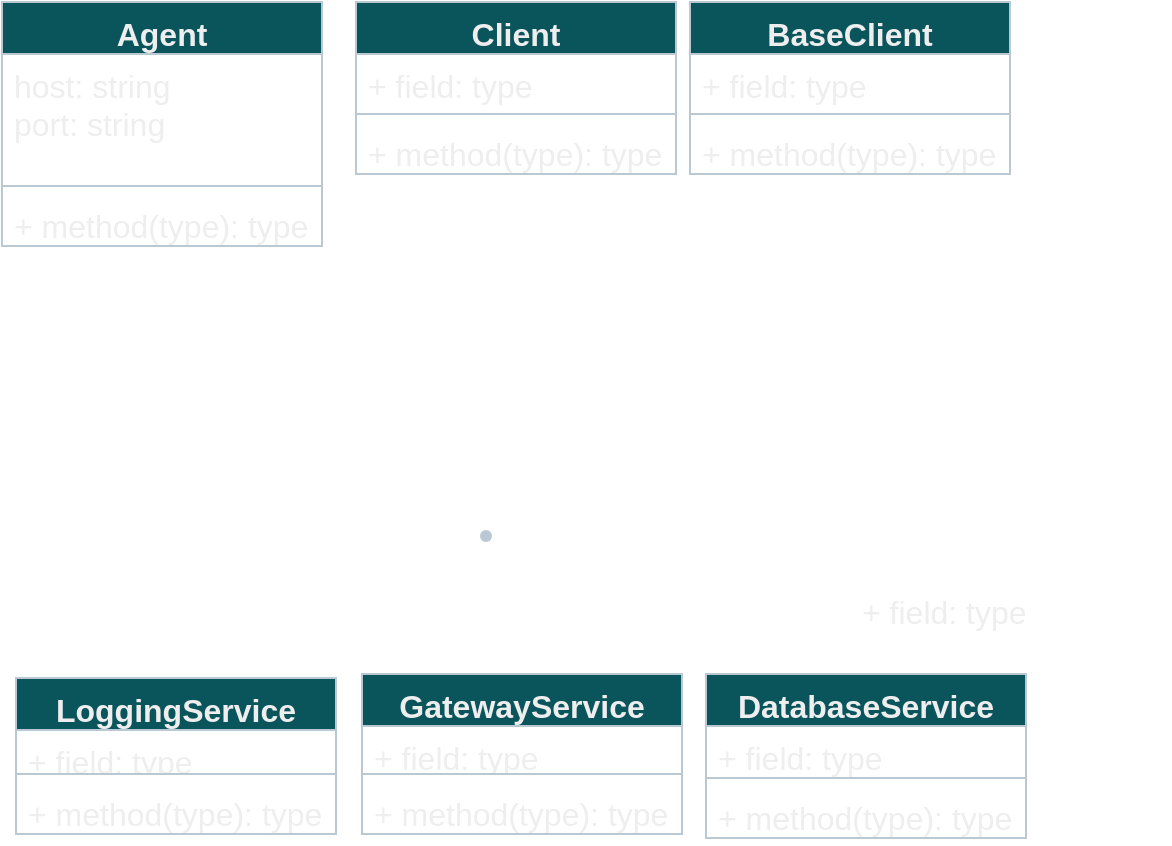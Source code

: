 <mxfile version="20.5.3" type="github">
  <diagram id="Y8VD3bbsFug7fa-G-Edv" name="Page-1">
    <mxGraphModel dx="1000" dy="913" grid="0" gridSize="10" guides="1" tooltips="1" connect="1" arrows="1" fold="1" page="0" pageScale="1" pageWidth="850" pageHeight="1100" math="0" shadow="0">
      <root>
        <mxCell id="0" />
        <mxCell id="1" parent="0" />
        <mxCell id="c3xup34KW6eh66UdVi6g-2" value="" style="shape=waypoint;sketch=0;size=6;pointerEvents=1;points=[];fillColor=none;resizable=0;rotatable=0;perimeter=centerPerimeter;snapToPoint=1;strokeColor=#BAC8D3;fontSize=16;fontColor=#EEEEEE;" parent="1" vertex="1">
          <mxGeometry x="147" y="463" width="40" height="40" as="geometry" />
        </mxCell>
        <mxCell id="c3xup34KW6eh66UdVi6g-5" value="+ field: type" style="text;strokeColor=none;fillColor=none;align=left;verticalAlign=top;spacingLeft=4;spacingRight=4;overflow=hidden;rotatable=0;points=[[0,0.5],[1,0.5]];portConstraint=eastwest;fontSize=16;fontColor=#EEEEEE;" parent="1" vertex="1">
          <mxGeometry x="349" y="505" width="160" height="26" as="geometry" />
        </mxCell>
        <mxCell id="c3xup34KW6eh66UdVi6g-12" value="Agent" style="swimlane;fontStyle=1;align=center;verticalAlign=top;childLayout=stackLayout;horizontal=1;startSize=26;horizontalStack=0;resizeParent=1;resizeParentMax=0;resizeLast=0;collapsible=1;marginBottom=0;strokeColor=#BAC8D3;fontSize=16;fontColor=#EEEEEE;fillColor=#09555B;" parent="1" vertex="1">
          <mxGeometry x="-75" y="216" width="160" height="122" as="geometry" />
        </mxCell>
        <mxCell id="c3xup34KW6eh66UdVi6g-13" value="host: string&#xa;port: string" style="text;strokeColor=none;fillColor=none;align=left;verticalAlign=top;spacingLeft=4;spacingRight=4;overflow=hidden;rotatable=0;points=[[0,0.5],[1,0.5]];portConstraint=eastwest;fontSize=16;fontColor=#EEEEEE;" parent="c3xup34KW6eh66UdVi6g-12" vertex="1">
          <mxGeometry y="26" width="160" height="62" as="geometry" />
        </mxCell>
        <mxCell id="c3xup34KW6eh66UdVi6g-14" value="" style="line;strokeWidth=1;fillColor=none;align=left;verticalAlign=middle;spacingTop=-1;spacingLeft=3;spacingRight=3;rotatable=0;labelPosition=right;points=[];portConstraint=eastwest;strokeColor=inherit;fontSize=16;fontColor=#EEEEEE;" parent="c3xup34KW6eh66UdVi6g-12" vertex="1">
          <mxGeometry y="88" width="160" height="8" as="geometry" />
        </mxCell>
        <mxCell id="c3xup34KW6eh66UdVi6g-15" value="+ method(type): type" style="text;strokeColor=none;fillColor=none;align=left;verticalAlign=top;spacingLeft=4;spacingRight=4;overflow=hidden;rotatable=0;points=[[0,0.5],[1,0.5]];portConstraint=eastwest;fontSize=16;fontColor=#EEEEEE;" parent="c3xup34KW6eh66UdVi6g-12" vertex="1">
          <mxGeometry y="96" width="160" height="26" as="geometry" />
        </mxCell>
        <mxCell id="c3xup34KW6eh66UdVi6g-21" value="Client" style="swimlane;fontStyle=1;align=center;verticalAlign=top;childLayout=stackLayout;horizontal=1;startSize=26;horizontalStack=0;resizeParent=1;resizeParentMax=0;resizeLast=0;collapsible=1;marginBottom=0;strokeColor=#BAC8D3;fontSize=16;fontColor=#EEEEEE;fillColor=#09555B;" parent="1" vertex="1">
          <mxGeometry x="102" y="216" width="160" height="86" as="geometry" />
        </mxCell>
        <mxCell id="c3xup34KW6eh66UdVi6g-22" value="+ field: type" style="text;strokeColor=none;fillColor=none;align=left;verticalAlign=top;spacingLeft=4;spacingRight=4;overflow=hidden;rotatable=0;points=[[0,0.5],[1,0.5]];portConstraint=eastwest;fontSize=16;fontColor=#EEEEEE;" parent="c3xup34KW6eh66UdVi6g-21" vertex="1">
          <mxGeometry y="26" width="160" height="26" as="geometry" />
        </mxCell>
        <mxCell id="c3xup34KW6eh66UdVi6g-23" value="" style="line;strokeWidth=1;fillColor=none;align=left;verticalAlign=middle;spacingTop=-1;spacingLeft=3;spacingRight=3;rotatable=0;labelPosition=right;points=[];portConstraint=eastwest;strokeColor=inherit;fontSize=16;fontColor=#EEEEEE;" parent="c3xup34KW6eh66UdVi6g-21" vertex="1">
          <mxGeometry y="52" width="160" height="8" as="geometry" />
        </mxCell>
        <mxCell id="c3xup34KW6eh66UdVi6g-24" value="+ method(type): type" style="text;strokeColor=none;fillColor=none;align=left;verticalAlign=top;spacingLeft=4;spacingRight=4;overflow=hidden;rotatable=0;points=[[0,0.5],[1,0.5]];portConstraint=eastwest;fontSize=16;fontColor=#EEEEEE;" parent="c3xup34KW6eh66UdVi6g-21" vertex="1">
          <mxGeometry y="60" width="160" height="26" as="geometry" />
        </mxCell>
        <mxCell id="c3xup34KW6eh66UdVi6g-25" value="DatabaseService" style="swimlane;fontStyle=1;align=center;verticalAlign=top;childLayout=stackLayout;horizontal=1;startSize=26;horizontalStack=0;resizeParent=1;resizeParentMax=0;resizeLast=0;collapsible=1;marginBottom=0;strokeColor=#BAC8D3;fontSize=16;fontColor=#EEEEEE;fillColor=#09555B;" parent="1" vertex="1">
          <mxGeometry x="277" y="552" width="160" height="82" as="geometry" />
        </mxCell>
        <mxCell id="c3xup34KW6eh66UdVi6g-26" value="+ field: type" style="text;strokeColor=none;fillColor=none;align=left;verticalAlign=top;spacingLeft=4;spacingRight=4;overflow=hidden;rotatable=0;points=[[0,0.5],[1,0.5]];portConstraint=eastwest;fontSize=16;fontColor=#EEEEEE;" parent="c3xup34KW6eh66UdVi6g-25" vertex="1">
          <mxGeometry y="26" width="160" height="22" as="geometry" />
        </mxCell>
        <mxCell id="c3xup34KW6eh66UdVi6g-27" value="" style="line;strokeWidth=1;fillColor=none;align=left;verticalAlign=middle;spacingTop=-1;spacingLeft=3;spacingRight=3;rotatable=0;labelPosition=right;points=[];portConstraint=eastwest;strokeColor=inherit;fontSize=16;fontColor=#EEEEEE;" parent="c3xup34KW6eh66UdVi6g-25" vertex="1">
          <mxGeometry y="48" width="160" height="8" as="geometry" />
        </mxCell>
        <mxCell id="c3xup34KW6eh66UdVi6g-28" value="+ method(type): type" style="text;strokeColor=none;fillColor=none;align=left;verticalAlign=top;spacingLeft=4;spacingRight=4;overflow=hidden;rotatable=0;points=[[0,0.5],[1,0.5]];portConstraint=eastwest;fontSize=16;fontColor=#EEEEEE;" parent="c3xup34KW6eh66UdVi6g-25" vertex="1">
          <mxGeometry y="56" width="160" height="26" as="geometry" />
        </mxCell>
        <mxCell id="c3xup34KW6eh66UdVi6g-29" value="GatewayService" style="swimlane;fontStyle=1;align=center;verticalAlign=top;childLayout=stackLayout;horizontal=1;startSize=26;horizontalStack=0;resizeParent=1;resizeParentMax=0;resizeLast=0;collapsible=1;marginBottom=0;strokeColor=#BAC8D3;fontSize=16;fontColor=#EEEEEE;fillColor=#09555B;" parent="1" vertex="1">
          <mxGeometry x="105" y="552" width="160" height="80" as="geometry" />
        </mxCell>
        <mxCell id="c3xup34KW6eh66UdVi6g-30" value="+ field: type" style="text;strokeColor=none;fillColor=none;align=left;verticalAlign=top;spacingLeft=4;spacingRight=4;overflow=hidden;rotatable=0;points=[[0,0.5],[1,0.5]];portConstraint=eastwest;fontSize=16;fontColor=#EEEEEE;" parent="c3xup34KW6eh66UdVi6g-29" vertex="1">
          <mxGeometry y="26" width="160" height="20" as="geometry" />
        </mxCell>
        <mxCell id="c3xup34KW6eh66UdVi6g-31" value="" style="line;strokeWidth=1;fillColor=none;align=left;verticalAlign=middle;spacingTop=-1;spacingLeft=3;spacingRight=3;rotatable=0;labelPosition=right;points=[];portConstraint=eastwest;strokeColor=inherit;fontSize=16;fontColor=#EEEEEE;" parent="c3xup34KW6eh66UdVi6g-29" vertex="1">
          <mxGeometry y="46" width="160" height="8" as="geometry" />
        </mxCell>
        <mxCell id="c3xup34KW6eh66UdVi6g-32" value="+ method(type): type" style="text;strokeColor=none;fillColor=none;align=left;verticalAlign=top;spacingLeft=4;spacingRight=4;overflow=hidden;rotatable=0;points=[[0,0.5],[1,0.5]];portConstraint=eastwest;fontSize=16;fontColor=#EEEEEE;" parent="c3xup34KW6eh66UdVi6g-29" vertex="1">
          <mxGeometry y="54" width="160" height="26" as="geometry" />
        </mxCell>
        <mxCell id="c3xup34KW6eh66UdVi6g-33" value="LoggingService" style="swimlane;fontStyle=1;align=center;verticalAlign=top;childLayout=stackLayout;horizontal=1;startSize=26;horizontalStack=0;resizeParent=1;resizeParentMax=0;resizeLast=0;collapsible=1;marginBottom=0;strokeColor=#BAC8D3;fontSize=16;fontColor=#EEEEEE;fillColor=#09555B;" parent="1" vertex="1">
          <mxGeometry x="-68" y="554" width="160" height="78" as="geometry" />
        </mxCell>
        <mxCell id="c3xup34KW6eh66UdVi6g-34" value="+ field: type" style="text;strokeColor=none;fillColor=none;align=left;verticalAlign=top;spacingLeft=4;spacingRight=4;overflow=hidden;rotatable=0;points=[[0,0.5],[1,0.5]];portConstraint=eastwest;fontSize=16;fontColor=#EEEEEE;" parent="c3xup34KW6eh66UdVi6g-33" vertex="1">
          <mxGeometry y="26" width="160" height="18" as="geometry" />
        </mxCell>
        <mxCell id="c3xup34KW6eh66UdVi6g-35" value="" style="line;strokeWidth=1;fillColor=none;align=left;verticalAlign=middle;spacingTop=-1;spacingLeft=3;spacingRight=3;rotatable=0;labelPosition=right;points=[];portConstraint=eastwest;strokeColor=inherit;fontSize=16;fontColor=#EEEEEE;" parent="c3xup34KW6eh66UdVi6g-33" vertex="1">
          <mxGeometry y="44" width="160" height="8" as="geometry" />
        </mxCell>
        <mxCell id="c3xup34KW6eh66UdVi6g-36" value="+ method(type): type" style="text;strokeColor=none;fillColor=none;align=left;verticalAlign=top;spacingLeft=4;spacingRight=4;overflow=hidden;rotatable=0;points=[[0,0.5],[1,0.5]];portConstraint=eastwest;fontSize=16;fontColor=#EEEEEE;" parent="c3xup34KW6eh66UdVi6g-33" vertex="1">
          <mxGeometry y="52" width="160" height="26" as="geometry" />
        </mxCell>
        <mxCell id="c3xup34KW6eh66UdVi6g-40" value="BaseClient" style="swimlane;fontStyle=1;align=center;verticalAlign=top;childLayout=stackLayout;horizontal=1;startSize=26;horizontalStack=0;resizeParent=1;resizeParentMax=0;resizeLast=0;collapsible=1;marginBottom=0;strokeColor=#BAC8D3;fontSize=16;fontColor=#EEEEEE;fillColor=#09555B;" parent="1" vertex="1">
          <mxGeometry x="269" y="216" width="160" height="86" as="geometry" />
        </mxCell>
        <mxCell id="c3xup34KW6eh66UdVi6g-41" value="+ field: type" style="text;strokeColor=none;fillColor=none;align=left;verticalAlign=top;spacingLeft=4;spacingRight=4;overflow=hidden;rotatable=0;points=[[0,0.5],[1,0.5]];portConstraint=eastwest;fontSize=16;fontColor=#EEEEEE;" parent="c3xup34KW6eh66UdVi6g-40" vertex="1">
          <mxGeometry y="26" width="160" height="26" as="geometry" />
        </mxCell>
        <mxCell id="c3xup34KW6eh66UdVi6g-42" value="" style="line;strokeWidth=1;fillColor=none;align=left;verticalAlign=middle;spacingTop=-1;spacingLeft=3;spacingRight=3;rotatable=0;labelPosition=right;points=[];portConstraint=eastwest;strokeColor=inherit;fontSize=16;fontColor=#EEEEEE;" parent="c3xup34KW6eh66UdVi6g-40" vertex="1">
          <mxGeometry y="52" width="160" height="8" as="geometry" />
        </mxCell>
        <mxCell id="c3xup34KW6eh66UdVi6g-43" value="+ method(type): type" style="text;strokeColor=none;fillColor=none;align=left;verticalAlign=top;spacingLeft=4;spacingRight=4;overflow=hidden;rotatable=0;points=[[0,0.5],[1,0.5]];portConstraint=eastwest;fontSize=16;fontColor=#EEEEEE;" parent="c3xup34KW6eh66UdVi6g-40" vertex="1">
          <mxGeometry y="60" width="160" height="26" as="geometry" />
        </mxCell>
      </root>
    </mxGraphModel>
  </diagram>
</mxfile>
